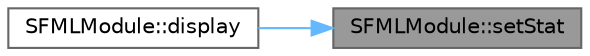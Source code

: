 digraph "SFMLModule::setStat"
{
 // LATEX_PDF_SIZE
  bgcolor="transparent";
  edge [fontname=Helvetica,fontsize=10,labelfontname=Helvetica,labelfontsize=10];
  node [fontname=Helvetica,fontsize=10,shape=box,height=0.2,width=0.4];
  rankdir="RL";
  Node1 [label="SFMLModule::setStat",height=0.2,width=0.4,color="gray40", fillcolor="grey60", style="filled", fontcolor="black",tooltip=" "];
  Node1 -> Node2 [dir="back",color="steelblue1",style="solid"];
  Node2 [label="SFMLModule::display",height=0.2,width=0.4,color="grey40", fillcolor="white", style="filled",URL="$classSFMLModule.html#a01bf6747e7438baaf7848edb68a5d4a2",tooltip=" "];
}
